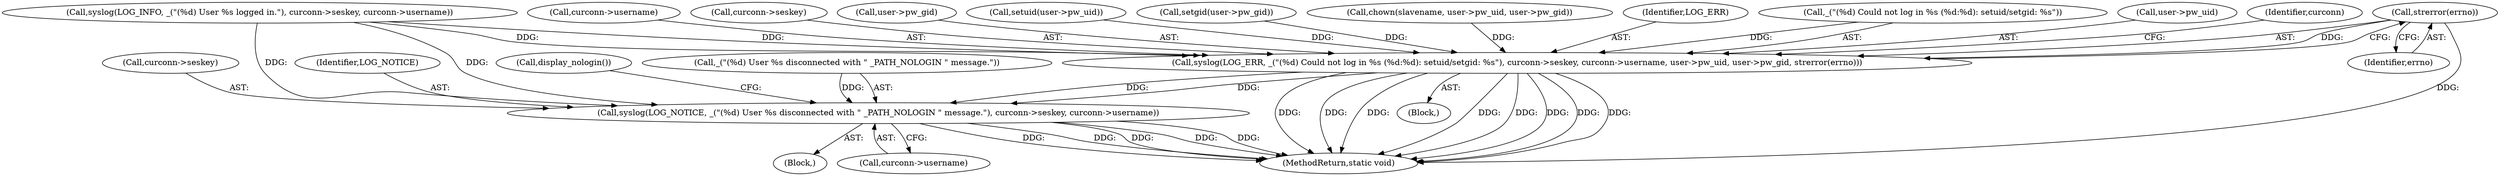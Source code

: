 digraph "0_MAC-Telnet_b69d11727d4f0f8cf719c79e3fb700f55ca03e9a_2@API" {
"1000605" [label="(Call,strerror(errno))"];
"1000589" [label="(Call,syslog(LOG_ERR, _(\"(%d) Could not log in %s (%d:%d): setuid/setgid: %s\"), curconn->seskey, curconn->username, user->pw_uid, user->pw_gid, strerror(errno)))"];
"1000626" [label="(Call,syslog(LOG_NOTICE, _(\"(%d) User %s disconnected with \" _PATH_NOLOGIN \" message.\"), curconn->seskey, curconn->username))"];
"1000596" [label="(Call,curconn->username)"];
"1000633" [label="(Call,curconn->username)"];
"1000593" [label="(Call,curconn->seskey)"];
"1000602" [label="(Call,user->pw_gid)"];
"1000625" [label="(Block,)"];
"1000705" [label="(MethodReturn,static void)"];
"1000583" [label="(Call,setuid(user->pw_uid))"];
"1000605" [label="(Call,strerror(errno))"];
"1000577" [label="(Call,setgid(user->pw_gid))"];
"1000606" [label="(Identifier,errno)"];
"1000440" [label="(Call,chown(slavename, user->pw_uid, user->pw_gid))"];
"1000636" [label="(Call,display_nologin())"];
"1000590" [label="(Identifier,LOG_ERR)"];
"1000591" [label="(Call,_(\"(%d) Could not log in %s (%d:%d): setuid/setgid: %s\"))"];
"1000588" [label="(Block,)"];
"1000626" [label="(Call,syslog(LOG_NOTICE, _(\"(%d) User %s disconnected with \" _PATH_NOLOGIN \" message.\"), curconn->seskey, curconn->username))"];
"1000630" [label="(Call,curconn->seskey)"];
"1000599" [label="(Call,user->pw_uid)"];
"1000608" [label="(Identifier,curconn)"];
"1000627" [label="(Identifier,LOG_NOTICE)"];
"1000488" [label="(Call,syslog(LOG_INFO, _(\"(%d) User %s logged in.\"), curconn->seskey, curconn->username))"];
"1000628" [label="(Call,_(\"(%d) User %s disconnected with \" _PATH_NOLOGIN \" message.\"))"];
"1000589" [label="(Call,syslog(LOG_ERR, _(\"(%d) Could not log in %s (%d:%d): setuid/setgid: %s\"), curconn->seskey, curconn->username, user->pw_uid, user->pw_gid, strerror(errno)))"];
"1000605" -> "1000589"  [label="AST: "];
"1000605" -> "1000606"  [label="CFG: "];
"1000606" -> "1000605"  [label="AST: "];
"1000589" -> "1000605"  [label="CFG: "];
"1000605" -> "1000705"  [label="DDG: "];
"1000605" -> "1000589"  [label="DDG: "];
"1000589" -> "1000588"  [label="AST: "];
"1000590" -> "1000589"  [label="AST: "];
"1000591" -> "1000589"  [label="AST: "];
"1000593" -> "1000589"  [label="AST: "];
"1000596" -> "1000589"  [label="AST: "];
"1000599" -> "1000589"  [label="AST: "];
"1000602" -> "1000589"  [label="AST: "];
"1000608" -> "1000589"  [label="CFG: "];
"1000589" -> "1000705"  [label="DDG: "];
"1000589" -> "1000705"  [label="DDG: "];
"1000589" -> "1000705"  [label="DDG: "];
"1000589" -> "1000705"  [label="DDG: "];
"1000589" -> "1000705"  [label="DDG: "];
"1000589" -> "1000705"  [label="DDG: "];
"1000589" -> "1000705"  [label="DDG: "];
"1000589" -> "1000705"  [label="DDG: "];
"1000591" -> "1000589"  [label="DDG: "];
"1000488" -> "1000589"  [label="DDG: "];
"1000488" -> "1000589"  [label="DDG: "];
"1000440" -> "1000589"  [label="DDG: "];
"1000583" -> "1000589"  [label="DDG: "];
"1000577" -> "1000589"  [label="DDG: "];
"1000589" -> "1000626"  [label="DDG: "];
"1000589" -> "1000626"  [label="DDG: "];
"1000626" -> "1000625"  [label="AST: "];
"1000626" -> "1000633"  [label="CFG: "];
"1000627" -> "1000626"  [label="AST: "];
"1000628" -> "1000626"  [label="AST: "];
"1000630" -> "1000626"  [label="AST: "];
"1000633" -> "1000626"  [label="AST: "];
"1000636" -> "1000626"  [label="CFG: "];
"1000626" -> "1000705"  [label="DDG: "];
"1000626" -> "1000705"  [label="DDG: "];
"1000626" -> "1000705"  [label="DDG: "];
"1000626" -> "1000705"  [label="DDG: "];
"1000626" -> "1000705"  [label="DDG: "];
"1000628" -> "1000626"  [label="DDG: "];
"1000488" -> "1000626"  [label="DDG: "];
"1000488" -> "1000626"  [label="DDG: "];
}

